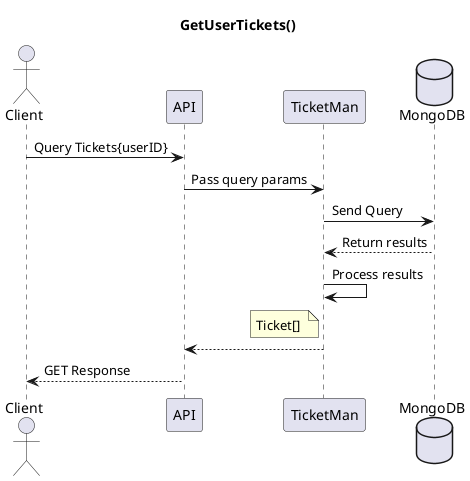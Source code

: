 @startuml Get /Users/{$id}/Tickets
title GetUserTickets()

actor Client

Client -> API: Query Tickets{userID}
API -> TicketMan : Pass query params 
database MongoDB
TicketMan -> MongoDB: Send Query
TicketMan <-- MongoDB: Return results
TicketMan -> TicketMan : Process results
note left of TicketMan
	Ticket[] 
end note
API <-- TicketMan : 
Client <-- API: GET Response
@enduml



@startuml CreateTicket
title CreateTicket()

actor Client
note right of Client
	TicketStub 
end note
Client -> API: 
API -> TicketMan : Pass stub
TicketMan -> TicketMan : Build ticket \n from stub
database MongoDB
TicketMan -> MongoDB: Insert Ticket
TicketMan <-- MongoDB: Return results

API <-- TicketMan : 
Client <-- API: POST Response
@enduml
